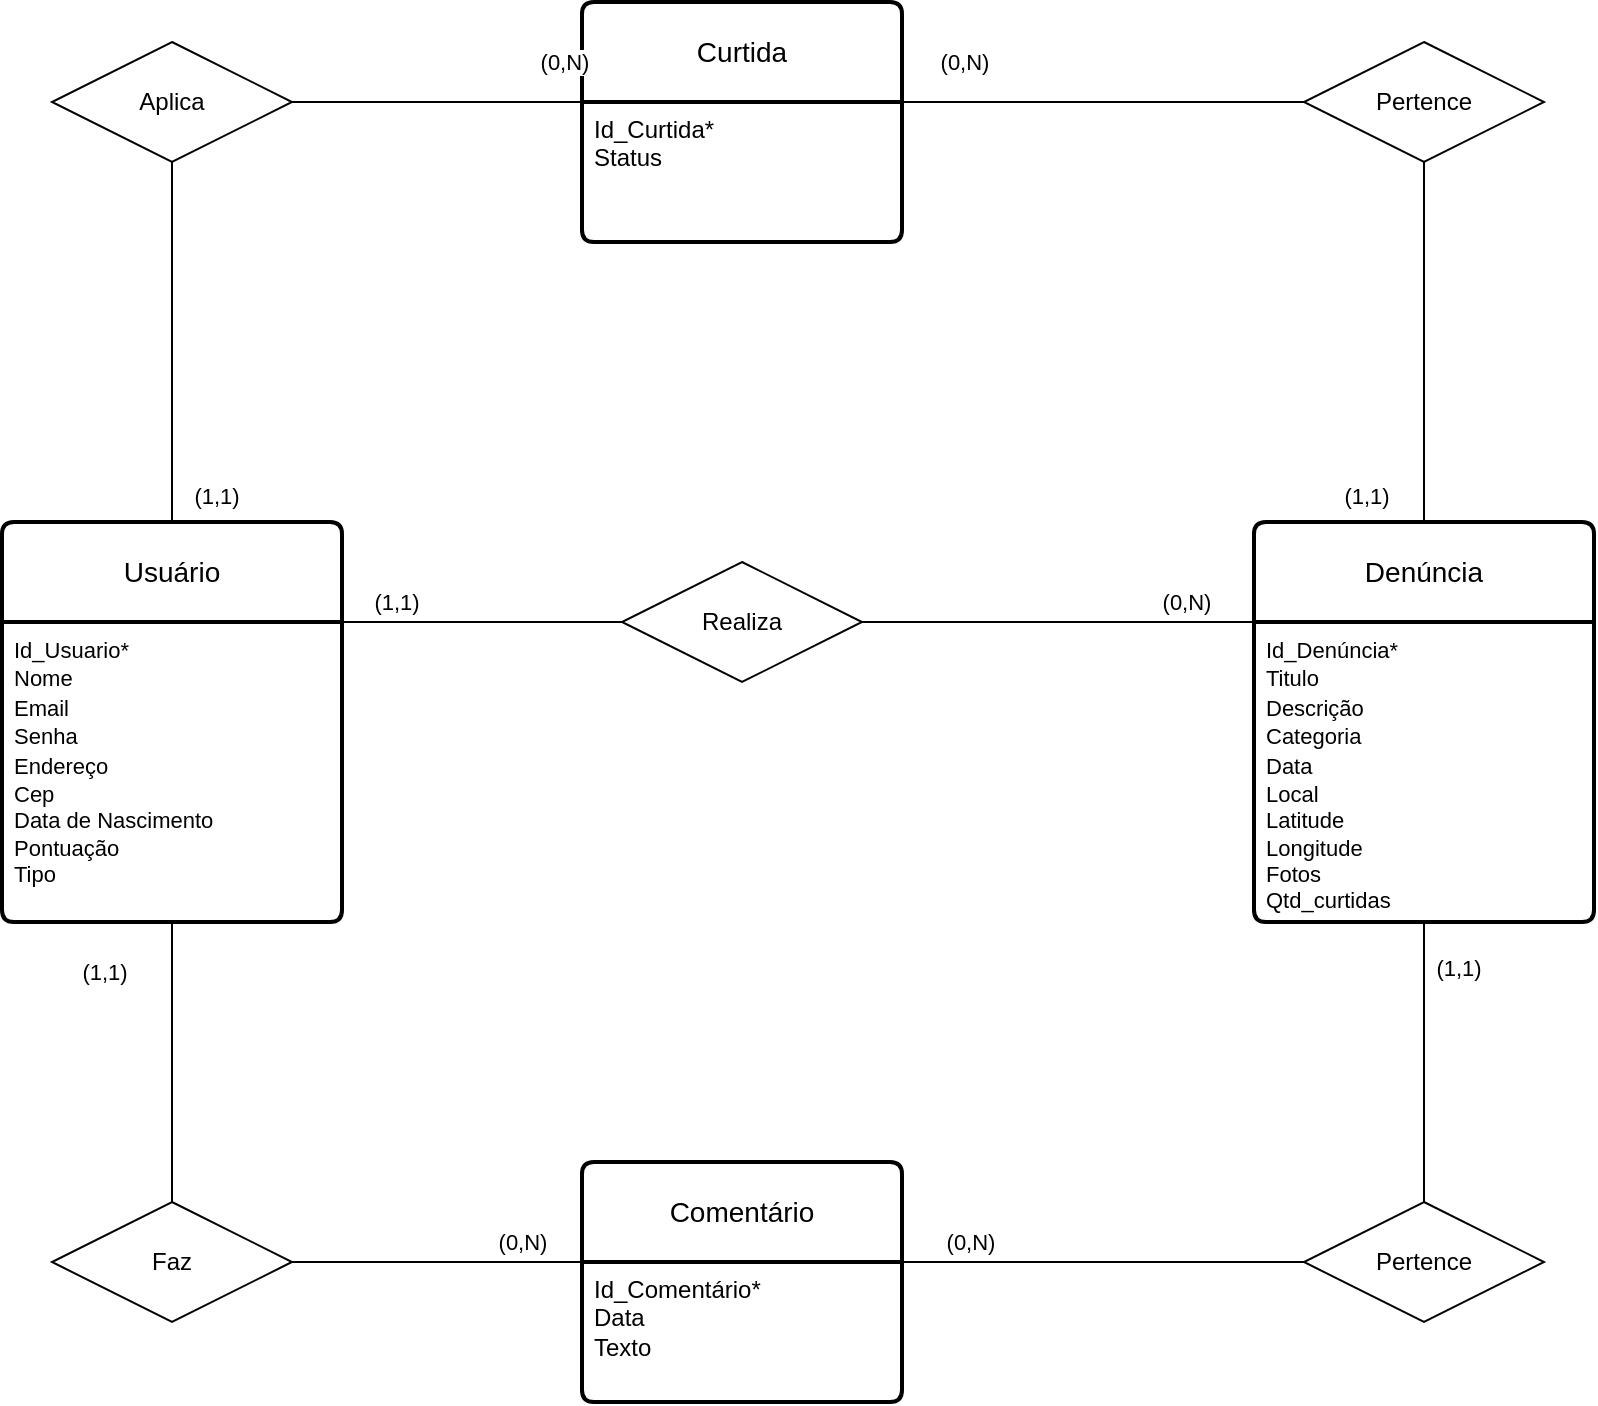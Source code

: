 <mxfile version="24.7.7">
  <diagram id="R2lEEEUBdFMjLlhIrx00" name="Page-1">
    <mxGraphModel dx="1050" dy="522" grid="1" gridSize="10" guides="1" tooltips="1" connect="1" arrows="1" fold="1" page="1" pageScale="1" pageWidth="850" pageHeight="1100" math="0" shadow="0" extFonts="Permanent Marker^https://fonts.googleapis.com/css?family=Permanent+Marker">
      <root>
        <mxCell id="0" />
        <mxCell id="1" parent="0" />
        <mxCell id="NTeN7ECSsuZhgg9N5Vip-1" value="Usuário" style="swimlane;childLayout=stackLayout;horizontal=1;startSize=50;horizontalStack=0;rounded=1;fontSize=14;fontStyle=0;strokeWidth=2;resizeParent=0;resizeLast=1;shadow=0;dashed=0;align=center;arcSize=4;whiteSpace=wrap;html=1;" parent="1" vertex="1">
          <mxGeometry x="10" y="280" width="170" height="200" as="geometry" />
        </mxCell>
        <mxCell id="NTeN7ECSsuZhgg9N5Vip-2" value="&lt;font style=&quot;font-size: 11px;&quot;&gt;Id_Usuario*&lt;br&gt;Nome&lt;br&gt;Email&lt;br&gt;Senha&lt;br&gt;Endereço&lt;br&gt;Cep&lt;br&gt;&lt;/font&gt;&lt;div style=&quot;font-size: 11px;&quot;&gt;&lt;font style=&quot;font-size: 11px;&quot;&gt;Data de Nascimento&lt;br&gt;Pontuação&lt;br&gt;Tipo&lt;/font&gt;&lt;br&gt;&lt;/div&gt;" style="align=left;strokeColor=none;fillColor=none;spacingLeft=4;fontSize=12;verticalAlign=top;resizable=0;rotatable=0;part=1;html=1;" parent="NTeN7ECSsuZhgg9N5Vip-1" vertex="1">
          <mxGeometry y="50" width="170" height="150" as="geometry" />
        </mxCell>
        <mxCell id="NTeN7ECSsuZhgg9N5Vip-3" value="Denúncia" style="swimlane;childLayout=stackLayout;horizontal=1;startSize=50;horizontalStack=0;rounded=1;fontSize=14;fontStyle=0;strokeWidth=2;resizeParent=0;resizeLast=1;shadow=0;dashed=0;align=center;arcSize=4;whiteSpace=wrap;html=1;" parent="1" vertex="1">
          <mxGeometry x="636" y="280" width="170" height="200" as="geometry" />
        </mxCell>
        <mxCell id="NTeN7ECSsuZhgg9N5Vip-4" value="&lt;font style=&quot;font-size: 11px;&quot;&gt;Id_Denúncia*&lt;br&gt;Titulo&lt;br&gt;Descrição&lt;br&gt;Categoria&lt;br&gt;Data&lt;br&gt;Local&lt;br&gt;&lt;/font&gt;&lt;div style=&quot;font-size: 11px;&quot;&gt;&lt;font style=&quot;font-size: 11px;&quot;&gt;Latitude&lt;br&gt;Longitude&lt;br&gt;&lt;/font&gt;Fotos&lt;/div&gt;&lt;div style=&quot;font-size: 11px;&quot;&gt;Qtd_curtidas&lt;/div&gt;" style="align=left;strokeColor=none;fillColor=none;spacingLeft=4;fontSize=12;verticalAlign=top;resizable=0;rotatable=0;part=1;html=1;" parent="NTeN7ECSsuZhgg9N5Vip-3" vertex="1">
          <mxGeometry y="50" width="170" height="150" as="geometry" />
        </mxCell>
        <mxCell id="NTeN7ECSsuZhgg9N5Vip-5" value="Comentário" style="swimlane;childLayout=stackLayout;horizontal=1;startSize=50;horizontalStack=0;rounded=1;fontSize=14;fontStyle=0;strokeWidth=2;resizeParent=0;resizeLast=1;shadow=0;align=center;arcSize=4;whiteSpace=wrap;html=1;" parent="1" vertex="1">
          <mxGeometry x="300" y="600" width="160" height="120" as="geometry" />
        </mxCell>
        <mxCell id="NTeN7ECSsuZhgg9N5Vip-6" value="&lt;div&gt;Id_Comentário*&lt;/div&gt;Data&lt;div&gt;Texto&lt;/div&gt;" style="align=left;strokeColor=none;fillColor=none;spacingLeft=4;fontSize=12;verticalAlign=top;resizable=0;rotatable=0;part=1;html=1;" parent="NTeN7ECSsuZhgg9N5Vip-5" vertex="1">
          <mxGeometry y="50" width="160" height="70" as="geometry" />
        </mxCell>
        <mxCell id="NTeN7ECSsuZhgg9N5Vip-7" value="Curtida" style="swimlane;childLayout=stackLayout;horizontal=1;startSize=50;horizontalStack=0;rounded=1;fontSize=14;fontStyle=0;strokeWidth=2;resizeParent=0;resizeLast=1;shadow=0;align=center;arcSize=4;whiteSpace=wrap;html=1;" parent="1" vertex="1">
          <mxGeometry x="300" y="20" width="160" height="120" as="geometry" />
        </mxCell>
        <mxCell id="NTeN7ECSsuZhgg9N5Vip-8" value="&lt;div&gt;Id_Curtida*&lt;/div&gt;Status" style="align=left;strokeColor=none;fillColor=none;spacingLeft=4;fontSize=12;verticalAlign=top;resizable=0;rotatable=0;part=1;html=1;" parent="NTeN7ECSsuZhgg9N5Vip-7" vertex="1">
          <mxGeometry y="50" width="160" height="70" as="geometry" />
        </mxCell>
        <mxCell id="NTeN7ECSsuZhgg9N5Vip-9" style="edgeStyle=orthogonalEdgeStyle;rounded=0;orthogonalLoop=1;jettySize=auto;html=1;exitX=0.5;exitY=0;exitDx=0;exitDy=0;entryX=0.5;entryY=1;entryDx=0;entryDy=0;endArrow=none;endFill=0;" parent="1" source="NTeN7ECSsuZhgg9N5Vip-1" target="NTeN7ECSsuZhgg9N5Vip-28" edge="1">
          <mxGeometry relative="1" as="geometry">
            <mxPoint x="201" y="310" as="sourcePoint" />
          </mxGeometry>
        </mxCell>
        <mxCell id="NTeN7ECSsuZhgg9N5Vip-10" style="rounded=0;orthogonalLoop=1;jettySize=auto;html=1;exitX=1;exitY=0.5;exitDx=0;exitDy=0;entryX=0;entryY=0;entryDx=0;entryDy=0;endArrow=none;endFill=0;" parent="1" source="NTeN7ECSsuZhgg9N5Vip-12" target="NTeN7ECSsuZhgg9N5Vip-4" edge="1">
          <mxGeometry relative="1" as="geometry">
            <mxPoint x="551" y="330" as="targetPoint" />
          </mxGeometry>
        </mxCell>
        <mxCell id="NTeN7ECSsuZhgg9N5Vip-11" value="(0,N)" style="edgeLabel;html=1;align=center;verticalAlign=middle;resizable=0;points=[];" parent="NTeN7ECSsuZhgg9N5Vip-10" vertex="1" connectable="0">
          <mxGeometry x="0.653" y="2" relative="1" as="geometry">
            <mxPoint y="-8" as="offset" />
          </mxGeometry>
        </mxCell>
        <mxCell id="NTeN7ECSsuZhgg9N5Vip-12" value="Realiza" style="shape=rhombus;perimeter=rhombusPerimeter;whiteSpace=wrap;html=1;align=center;" parent="1" vertex="1">
          <mxGeometry x="320" y="300" width="120" height="60" as="geometry" />
        </mxCell>
        <mxCell id="NTeN7ECSsuZhgg9N5Vip-13" value="" style="endArrow=none;html=1;rounded=0;exitX=1;exitY=0.25;exitDx=0;exitDy=0;entryX=0;entryY=0.5;entryDx=0;entryDy=0;" parent="1" source="NTeN7ECSsuZhgg9N5Vip-1" target="NTeN7ECSsuZhgg9N5Vip-12" edge="1">
          <mxGeometry relative="1" as="geometry">
            <mxPoint x="251" y="330" as="sourcePoint" />
            <mxPoint x="411" y="370" as="targetPoint" />
          </mxGeometry>
        </mxCell>
        <mxCell id="NTeN7ECSsuZhgg9N5Vip-14" value="(1,1)" style="edgeLabel;html=1;align=center;verticalAlign=middle;resizable=0;points=[];" parent="NTeN7ECSsuZhgg9N5Vip-13" vertex="1" connectable="0">
          <mxGeometry x="-0.619" y="-1" relative="1" as="geometry">
            <mxPoint y="-11" as="offset" />
          </mxGeometry>
        </mxCell>
        <mxCell id="NTeN7ECSsuZhgg9N5Vip-15" style="edgeStyle=orthogonalEdgeStyle;rounded=0;orthogonalLoop=1;jettySize=auto;html=1;exitX=0;exitY=0;exitDx=0;exitDy=0;entryX=1;entryY=0.5;entryDx=0;entryDy=0;endArrow=none;endFill=0;" parent="1" source="NTeN7ECSsuZhgg9N5Vip-6" target="NTeN7ECSsuZhgg9N5Vip-21" edge="1">
          <mxGeometry relative="1" as="geometry">
            <mxPoint x="331" y="650" as="sourcePoint" />
            <Array as="points">
              <mxPoint x="291" y="650" />
            </Array>
          </mxGeometry>
        </mxCell>
        <mxCell id="NTeN7ECSsuZhgg9N5Vip-16" value="(0,N)" style="edgeLabel;html=1;align=center;verticalAlign=middle;resizable=0;points=[];" parent="NTeN7ECSsuZhgg9N5Vip-15" vertex="1" connectable="0">
          <mxGeometry x="-0.7" y="-1" relative="1" as="geometry">
            <mxPoint x="-8" y="-9" as="offset" />
          </mxGeometry>
        </mxCell>
        <mxCell id="NTeN7ECSsuZhgg9N5Vip-17" style="edgeStyle=orthogonalEdgeStyle;rounded=0;orthogonalLoop=1;jettySize=auto;html=1;exitX=1;exitY=0;exitDx=0;exitDy=0;entryX=0;entryY=0.5;entryDx=0;entryDy=0;endArrow=none;endFill=0;" parent="1" source="NTeN7ECSsuZhgg9N5Vip-8" target="NTeN7ECSsuZhgg9N5Vip-30" edge="1">
          <mxGeometry relative="1" as="geometry">
            <mxPoint x="441" y="190" as="sourcePoint" />
            <Array as="points">
              <mxPoint x="661" y="70" />
            </Array>
          </mxGeometry>
        </mxCell>
        <mxCell id="NTeN7ECSsuZhgg9N5Vip-18" value="(0,N)" style="edgeLabel;html=1;align=center;verticalAlign=middle;resizable=0;points=[];" parent="NTeN7ECSsuZhgg9N5Vip-17" vertex="1" connectable="0">
          <mxGeometry x="-0.42" y="-2" relative="1" as="geometry">
            <mxPoint x="-28" y="-22" as="offset" />
          </mxGeometry>
        </mxCell>
        <mxCell id="NTeN7ECSsuZhgg9N5Vip-19" style="edgeStyle=orthogonalEdgeStyle;rounded=0;orthogonalLoop=1;jettySize=auto;html=1;exitX=0.5;exitY=0;exitDx=0;exitDy=0;entryX=0.5;entryY=1;entryDx=0;entryDy=0;endArrow=none;endFill=0;" parent="1" source="NTeN7ECSsuZhgg9N5Vip-21" target="NTeN7ECSsuZhgg9N5Vip-2" edge="1">
          <mxGeometry relative="1" as="geometry">
            <mxPoint x="201" y="350" as="targetPoint" />
          </mxGeometry>
        </mxCell>
        <mxCell id="NTeN7ECSsuZhgg9N5Vip-20" value="(1,1)" style="edgeLabel;html=1;align=center;verticalAlign=middle;resizable=0;points=[];" parent="NTeN7ECSsuZhgg9N5Vip-19" vertex="1" connectable="0">
          <mxGeometry x="0.625" y="2" relative="1" as="geometry">
            <mxPoint x="-32" y="-1" as="offset" />
          </mxGeometry>
        </mxCell>
        <mxCell id="NTeN7ECSsuZhgg9N5Vip-21" value="Faz" style="shape=rhombus;perimeter=rhombusPerimeter;whiteSpace=wrap;html=1;align=center;" parent="1" vertex="1">
          <mxGeometry x="35" y="620" width="120" height="60" as="geometry" />
        </mxCell>
        <mxCell id="NTeN7ECSsuZhgg9N5Vip-22" style="edgeStyle=orthogonalEdgeStyle;rounded=0;orthogonalLoop=1;jettySize=auto;html=1;exitX=0.5;exitY=0;exitDx=0;exitDy=0;entryX=0.5;entryY=1;entryDx=0;entryDy=0;endArrow=none;endFill=0;" parent="1" source="NTeN7ECSsuZhgg9N5Vip-26" target="NTeN7ECSsuZhgg9N5Vip-4" edge="1">
          <mxGeometry relative="1" as="geometry">
            <mxPoint x="601" y="350" as="targetPoint" />
          </mxGeometry>
        </mxCell>
        <mxCell id="NTeN7ECSsuZhgg9N5Vip-23" value="(1,1)" style="edgeLabel;html=1;align=center;verticalAlign=middle;resizable=0;points=[];" parent="NTeN7ECSsuZhgg9N5Vip-22" vertex="1" connectable="0">
          <mxGeometry x="0.575" y="1" relative="1" as="geometry">
            <mxPoint x="18" y="-7" as="offset" />
          </mxGeometry>
        </mxCell>
        <mxCell id="NTeN7ECSsuZhgg9N5Vip-24" style="edgeStyle=orthogonalEdgeStyle;rounded=0;orthogonalLoop=1;jettySize=auto;html=1;exitX=0;exitY=0.5;exitDx=0;exitDy=0;entryX=1;entryY=0;entryDx=0;entryDy=0;endArrow=none;endFill=0;" parent="1" source="NTeN7ECSsuZhgg9N5Vip-26" edge="1" target="NTeN7ECSsuZhgg9N5Vip-6">
          <mxGeometry relative="1" as="geometry">
            <Array as="points">
              <mxPoint x="520" y="650" />
              <mxPoint x="520" y="650" />
            </Array>
            <mxPoint x="431" y="650" as="targetPoint" />
          </mxGeometry>
        </mxCell>
        <mxCell id="NTeN7ECSsuZhgg9N5Vip-25" value="(0,N)" style="edgeLabel;html=1;align=center;verticalAlign=middle;resizable=0;points=[];" parent="NTeN7ECSsuZhgg9N5Vip-24" vertex="1" connectable="0">
          <mxGeometry x="0.66" y="-1" relative="1" as="geometry">
            <mxPoint y="-9" as="offset" />
          </mxGeometry>
        </mxCell>
        <mxCell id="NTeN7ECSsuZhgg9N5Vip-26" value="Pertence" style="shape=rhombus;perimeter=rhombusPerimeter;whiteSpace=wrap;html=1;align=center;" parent="1" vertex="1">
          <mxGeometry x="661" y="620" width="120" height="60" as="geometry" />
        </mxCell>
        <mxCell id="NTeN7ECSsuZhgg9N5Vip-27" style="edgeStyle=orthogonalEdgeStyle;rounded=0;orthogonalLoop=1;jettySize=auto;html=1;exitX=1;exitY=0.5;exitDx=0;exitDy=0;entryX=0;entryY=0;entryDx=0;entryDy=0;endArrow=none;endFill=0;" parent="1" source="NTeN7ECSsuZhgg9N5Vip-28" target="NTeN7ECSsuZhgg9N5Vip-8" edge="1">
          <mxGeometry relative="1" as="geometry">
            <mxPoint x="341" y="190" as="targetPoint" />
            <Array as="points">
              <mxPoint x="280" y="70" />
              <mxPoint x="280" y="70" />
            </Array>
          </mxGeometry>
        </mxCell>
        <mxCell id="NTeN7ECSsuZhgg9N5Vip-28" value="Aplica" style="shape=rhombus;perimeter=rhombusPerimeter;whiteSpace=wrap;html=1;align=center;" parent="1" vertex="1">
          <mxGeometry x="35" y="40" width="120" height="60" as="geometry" />
        </mxCell>
        <mxCell id="NTeN7ECSsuZhgg9N5Vip-29" style="edgeStyle=orthogonalEdgeStyle;rounded=0;orthogonalLoop=1;jettySize=auto;html=1;exitX=0.5;exitY=1;exitDx=0;exitDy=0;entryX=0.5;entryY=0;entryDx=0;entryDy=0;endArrow=none;endFill=0;" parent="1" source="NTeN7ECSsuZhgg9N5Vip-30" target="NTeN7ECSsuZhgg9N5Vip-3" edge="1">
          <mxGeometry relative="1" as="geometry">
            <mxPoint x="601" y="310" as="targetPoint" />
          </mxGeometry>
        </mxCell>
        <mxCell id="NTeN7ECSsuZhgg9N5Vip-30" value="Pertence" style="shape=rhombus;perimeter=rhombusPerimeter;whiteSpace=wrap;html=1;align=center;" parent="1" vertex="1">
          <mxGeometry x="661" y="40" width="120" height="60" as="geometry" />
        </mxCell>
        <mxCell id="NTeN7ECSsuZhgg9N5Vip-31" value="(1,1)" style="edgeLabel;html=1;align=center;verticalAlign=middle;resizable=0;points=[];" parent="1" vertex="1" connectable="0">
          <mxGeometry x="696" y="320" as="geometry">
            <mxPoint x="-4" y="-53" as="offset" />
          </mxGeometry>
        </mxCell>
        <mxCell id="NTeN7ECSsuZhgg9N5Vip-32" value="(1,1)" style="edgeLabel;html=1;align=center;verticalAlign=middle;resizable=0;points=[];" parent="1" vertex="1" connectable="0">
          <mxGeometry x="121" y="320" as="geometry">
            <mxPoint x="-4" y="-53" as="offset" />
          </mxGeometry>
        </mxCell>
        <mxCell id="NTeN7ECSsuZhgg9N5Vip-33" value="(0,N)" style="edgeLabel;html=1;align=center;verticalAlign=middle;resizable=0;points=[];" parent="1" vertex="1" connectable="0">
          <mxGeometry x="291" y="50" as="geometry" />
        </mxCell>
      </root>
    </mxGraphModel>
  </diagram>
</mxfile>
